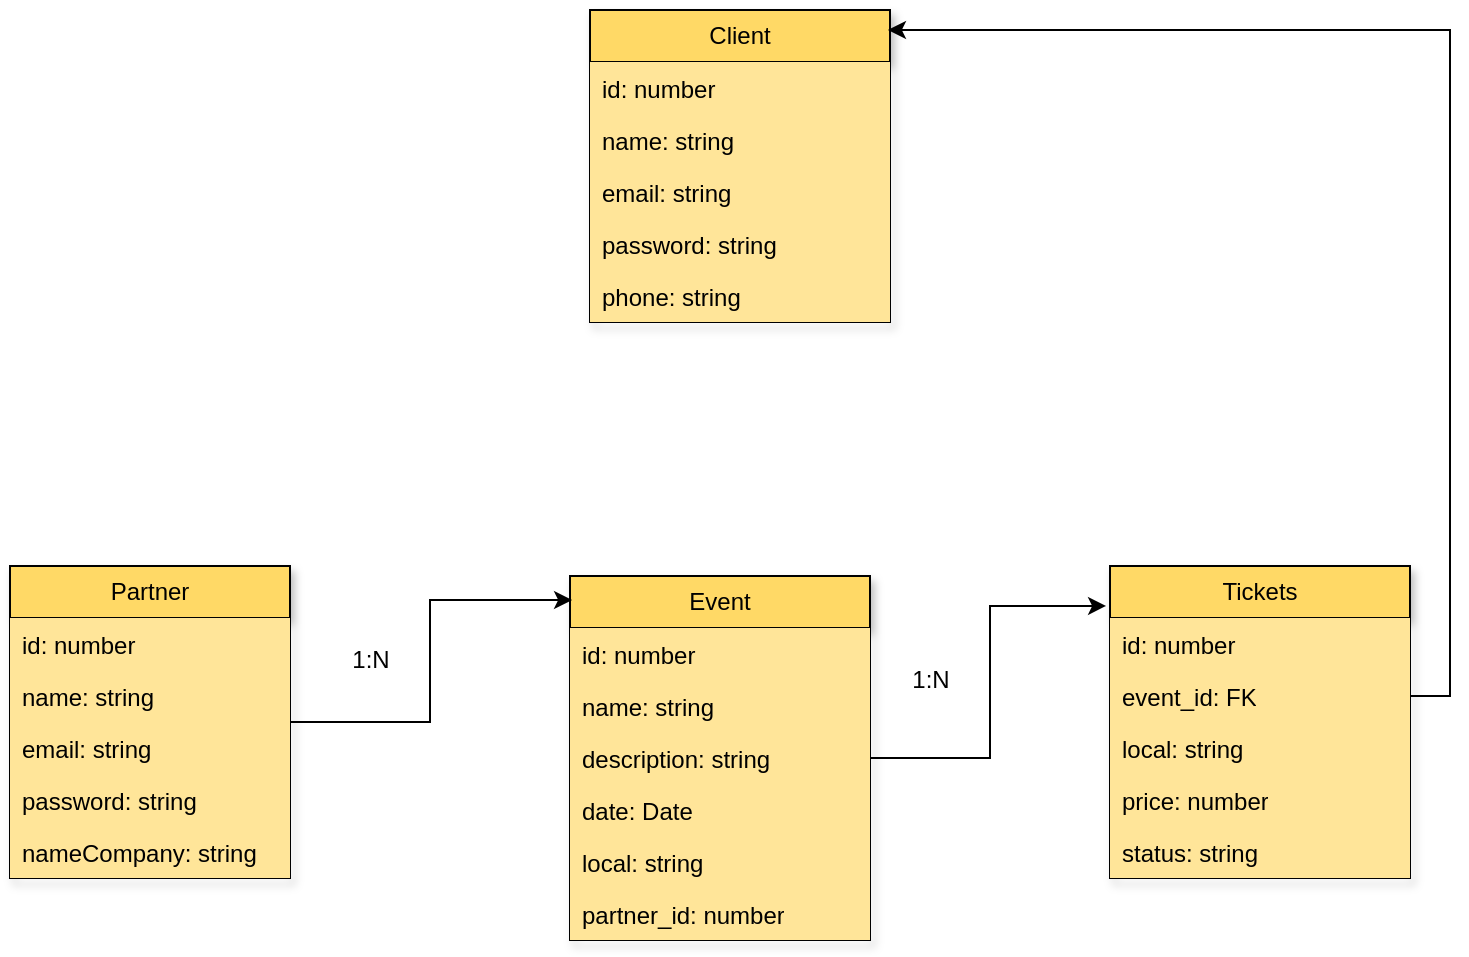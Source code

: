 <mxfile version="26.1.1">
  <diagram id="C5RBs43oDa-KdzZeNtuy" name="Page-1">
    <mxGraphModel dx="1674" dy="787" grid="1" gridSize="10" guides="1" tooltips="1" connect="1" arrows="1" fold="1" page="1" pageScale="1" pageWidth="827" pageHeight="1169" math="0" shadow="0">
      <root>
        <mxCell id="WIyWlLk6GJQsqaUBKTNV-0" />
        <mxCell id="WIyWlLk6GJQsqaUBKTNV-1" parent="WIyWlLk6GJQsqaUBKTNV-0" />
        <mxCell id="-EsqPFOroj16apbVaS9c-4" value="Partner" style="swimlane;fontStyle=0;childLayout=stackLayout;horizontal=1;startSize=26;fillColor=#FFD966;horizontalStack=0;resizeParent=1;resizeParentMax=0;resizeLast=0;collapsible=1;marginBottom=0;whiteSpace=wrap;html=1;shadow=1;" vertex="1" parent="WIyWlLk6GJQsqaUBKTNV-1">
          <mxGeometry x="20" y="398" width="140" height="156" as="geometry" />
        </mxCell>
        <mxCell id="-EsqPFOroj16apbVaS9c-5" value="id: number" style="text;strokeColor=none;fillColor=#FFE599;align=left;verticalAlign=top;spacingLeft=4;spacingRight=4;overflow=hidden;rotatable=0;points=[[0,0.5],[1,0.5]];portConstraint=eastwest;whiteSpace=wrap;html=1;" vertex="1" parent="-EsqPFOroj16apbVaS9c-4">
          <mxGeometry y="26" width="140" height="26" as="geometry" />
        </mxCell>
        <mxCell id="-EsqPFOroj16apbVaS9c-6" value="name: string" style="text;strokeColor=none;fillColor=#FFE599;align=left;verticalAlign=top;spacingLeft=4;spacingRight=4;overflow=hidden;rotatable=0;points=[[0,0.5],[1,0.5]];portConstraint=eastwest;whiteSpace=wrap;html=1;" vertex="1" parent="-EsqPFOroj16apbVaS9c-4">
          <mxGeometry y="52" width="140" height="26" as="geometry" />
        </mxCell>
        <mxCell id="-EsqPFOroj16apbVaS9c-7" value="email: string" style="text;strokeColor=none;fillColor=#FFE599;align=left;verticalAlign=top;spacingLeft=4;spacingRight=4;overflow=hidden;rotatable=0;points=[[0,0.5],[1,0.5]];portConstraint=eastwest;whiteSpace=wrap;html=1;" vertex="1" parent="-EsqPFOroj16apbVaS9c-4">
          <mxGeometry y="78" width="140" height="26" as="geometry" />
        </mxCell>
        <mxCell id="-EsqPFOroj16apbVaS9c-17" value="password: string" style="text;strokeColor=none;fillColor=#FFE599;align=left;verticalAlign=top;spacingLeft=4;spacingRight=4;overflow=hidden;rotatable=0;points=[[0,0.5],[1,0.5]];portConstraint=eastwest;whiteSpace=wrap;html=1;" vertex="1" parent="-EsqPFOroj16apbVaS9c-4">
          <mxGeometry y="104" width="140" height="26" as="geometry" />
        </mxCell>
        <mxCell id="-EsqPFOroj16apbVaS9c-9" value="nameCompany: string" style="text;strokeColor=none;fillColor=#FFE599;align=left;verticalAlign=top;spacingLeft=4;spacingRight=4;overflow=hidden;rotatable=0;points=[[0,0.5],[1,0.5]];portConstraint=eastwest;whiteSpace=wrap;html=1;" vertex="1" parent="-EsqPFOroj16apbVaS9c-4">
          <mxGeometry y="130" width="140" height="26" as="geometry" />
        </mxCell>
        <mxCell id="-EsqPFOroj16apbVaS9c-11" value="Client" style="swimlane;fontStyle=0;childLayout=stackLayout;horizontal=1;startSize=26;fillColor=#FFD966;horizontalStack=0;resizeParent=1;resizeParentMax=0;resizeLast=0;collapsible=1;marginBottom=0;whiteSpace=wrap;html=1;shadow=1;" vertex="1" parent="WIyWlLk6GJQsqaUBKTNV-1">
          <mxGeometry x="310" y="120" width="150" height="156" as="geometry" />
        </mxCell>
        <mxCell id="-EsqPFOroj16apbVaS9c-12" value="id: number" style="text;strokeColor=none;fillColor=#FFE599;align=left;verticalAlign=top;spacingLeft=4;spacingRight=4;overflow=hidden;rotatable=0;points=[[0,0.5],[1,0.5]];portConstraint=eastwest;whiteSpace=wrap;html=1;" vertex="1" parent="-EsqPFOroj16apbVaS9c-11">
          <mxGeometry y="26" width="150" height="26" as="geometry" />
        </mxCell>
        <mxCell id="-EsqPFOroj16apbVaS9c-13" value="name: string" style="text;strokeColor=none;fillColor=#FFE599;align=left;verticalAlign=top;spacingLeft=4;spacingRight=4;overflow=hidden;rotatable=0;points=[[0,0.5],[1,0.5]];portConstraint=eastwest;whiteSpace=wrap;html=1;" vertex="1" parent="-EsqPFOroj16apbVaS9c-11">
          <mxGeometry y="52" width="150" height="26" as="geometry" />
        </mxCell>
        <mxCell id="-EsqPFOroj16apbVaS9c-14" value="email: string" style="text;strokeColor=none;fillColor=#FFE599;align=left;verticalAlign=top;spacingLeft=4;spacingRight=4;overflow=hidden;rotatable=0;points=[[0,0.5],[1,0.5]];portConstraint=eastwest;whiteSpace=wrap;html=1;" vertex="1" parent="-EsqPFOroj16apbVaS9c-11">
          <mxGeometry y="78" width="150" height="26" as="geometry" />
        </mxCell>
        <mxCell id="-EsqPFOroj16apbVaS9c-15" value="password: string" style="text;strokeColor=none;fillColor=#FFE599;align=left;verticalAlign=top;spacingLeft=4;spacingRight=4;overflow=hidden;rotatable=0;points=[[0,0.5],[1,0.5]];portConstraint=eastwest;whiteSpace=wrap;html=1;" vertex="1" parent="-EsqPFOroj16apbVaS9c-11">
          <mxGeometry y="104" width="150" height="26" as="geometry" />
        </mxCell>
        <mxCell id="-EsqPFOroj16apbVaS9c-16" value="phone: string&lt;div&gt;&lt;br&gt;&lt;/div&gt;" style="text;strokeColor=none;fillColor=#FFE599;align=left;verticalAlign=top;spacingLeft=4;spacingRight=4;overflow=hidden;rotatable=0;points=[[0,0.5],[1,0.5]];portConstraint=eastwest;whiteSpace=wrap;html=1;" vertex="1" parent="-EsqPFOroj16apbVaS9c-11">
          <mxGeometry y="130" width="150" height="26" as="geometry" />
        </mxCell>
        <mxCell id="-EsqPFOroj16apbVaS9c-24" value="Event" style="swimlane;fontStyle=0;childLayout=stackLayout;horizontal=1;startSize=26;fillColor=#FFD966;horizontalStack=0;resizeParent=1;resizeParentMax=0;resizeLast=0;collapsible=1;marginBottom=0;whiteSpace=wrap;html=1;shadow=1;" vertex="1" parent="WIyWlLk6GJQsqaUBKTNV-1">
          <mxGeometry x="300" y="403" width="150" height="182" as="geometry" />
        </mxCell>
        <mxCell id="-EsqPFOroj16apbVaS9c-25" value="id: number" style="text;strokeColor=none;fillColor=#FFE599;align=left;verticalAlign=top;spacingLeft=4;spacingRight=4;overflow=hidden;rotatable=0;points=[[0,0.5],[1,0.5]];portConstraint=eastwest;whiteSpace=wrap;html=1;" vertex="1" parent="-EsqPFOroj16apbVaS9c-24">
          <mxGeometry y="26" width="150" height="26" as="geometry" />
        </mxCell>
        <mxCell id="-EsqPFOroj16apbVaS9c-26" value="name: string" style="text;strokeColor=none;fillColor=#FFE599;align=left;verticalAlign=top;spacingLeft=4;spacingRight=4;overflow=hidden;rotatable=0;points=[[0,0.5],[1,0.5]];portConstraint=eastwest;whiteSpace=wrap;html=1;" vertex="1" parent="-EsqPFOroj16apbVaS9c-24">
          <mxGeometry y="52" width="150" height="26" as="geometry" />
        </mxCell>
        <mxCell id="-EsqPFOroj16apbVaS9c-27" value="description: string" style="text;strokeColor=none;fillColor=#FFE599;align=left;verticalAlign=top;spacingLeft=4;spacingRight=4;overflow=hidden;rotatable=0;points=[[0,0.5],[1,0.5]];portConstraint=eastwest;whiteSpace=wrap;html=1;" vertex="1" parent="-EsqPFOroj16apbVaS9c-24">
          <mxGeometry y="78" width="150" height="26" as="geometry" />
        </mxCell>
        <mxCell id="-EsqPFOroj16apbVaS9c-28" value="date: Date" style="text;strokeColor=none;fillColor=#FFE599;align=left;verticalAlign=top;spacingLeft=4;spacingRight=4;overflow=hidden;rotatable=0;points=[[0,0.5],[1,0.5]];portConstraint=eastwest;whiteSpace=wrap;html=1;" vertex="1" parent="-EsqPFOroj16apbVaS9c-24">
          <mxGeometry y="104" width="150" height="26" as="geometry" />
        </mxCell>
        <mxCell id="-EsqPFOroj16apbVaS9c-29" value="&lt;div&gt;local: string&lt;/div&gt;" style="text;strokeColor=none;fillColor=#FFE599;align=left;verticalAlign=top;spacingLeft=4;spacingRight=4;overflow=hidden;rotatable=0;points=[[0,0.5],[1,0.5]];portConstraint=eastwest;whiteSpace=wrap;html=1;" vertex="1" parent="-EsqPFOroj16apbVaS9c-24">
          <mxGeometry y="130" width="150" height="26" as="geometry" />
        </mxCell>
        <mxCell id="-EsqPFOroj16apbVaS9c-30" value="partner_id: number" style="text;strokeColor=none;fillColor=#FFE599;align=left;verticalAlign=top;spacingLeft=4;spacingRight=4;overflow=hidden;rotatable=0;points=[[0,0.5],[1,0.5]];portConstraint=eastwest;whiteSpace=wrap;html=1;" vertex="1" parent="-EsqPFOroj16apbVaS9c-24">
          <mxGeometry y="156" width="150" height="26" as="geometry" />
        </mxCell>
        <mxCell id="-EsqPFOroj16apbVaS9c-31" value="Tickets" style="swimlane;fontStyle=0;childLayout=stackLayout;horizontal=1;startSize=26;fillColor=#FFD966;horizontalStack=0;resizeParent=1;resizeParentMax=0;resizeLast=0;collapsible=1;marginBottom=0;whiteSpace=wrap;html=1;shadow=1;" vertex="1" parent="WIyWlLk6GJQsqaUBKTNV-1">
          <mxGeometry x="570" y="398" width="150" height="156" as="geometry" />
        </mxCell>
        <mxCell id="-EsqPFOroj16apbVaS9c-32" value="id: number" style="text;strokeColor=none;fillColor=#FFE599;align=left;verticalAlign=top;spacingLeft=4;spacingRight=4;overflow=hidden;rotatable=0;points=[[0,0.5],[1,0.5]];portConstraint=eastwest;whiteSpace=wrap;html=1;" vertex="1" parent="-EsqPFOroj16apbVaS9c-31">
          <mxGeometry y="26" width="150" height="26" as="geometry" />
        </mxCell>
        <mxCell id="-EsqPFOroj16apbVaS9c-33" value="event_id: FK" style="text;strokeColor=none;fillColor=#FFE599;align=left;verticalAlign=top;spacingLeft=4;spacingRight=4;overflow=hidden;rotatable=0;points=[[0,0.5],[1,0.5]];portConstraint=eastwest;whiteSpace=wrap;html=1;" vertex="1" parent="-EsqPFOroj16apbVaS9c-31">
          <mxGeometry y="52" width="150" height="26" as="geometry" />
        </mxCell>
        <mxCell id="-EsqPFOroj16apbVaS9c-34" value="local: string" style="text;strokeColor=none;fillColor=#FFE599;align=left;verticalAlign=top;spacingLeft=4;spacingRight=4;overflow=hidden;rotatable=0;points=[[0,0.5],[1,0.5]];portConstraint=eastwest;whiteSpace=wrap;html=1;" vertex="1" parent="-EsqPFOroj16apbVaS9c-31">
          <mxGeometry y="78" width="150" height="26" as="geometry" />
        </mxCell>
        <mxCell id="-EsqPFOroj16apbVaS9c-35" value="price: number" style="text;strokeColor=none;fillColor=#FFE599;align=left;verticalAlign=top;spacingLeft=4;spacingRight=4;overflow=hidden;rotatable=0;points=[[0,0.5],[1,0.5]];portConstraint=eastwest;whiteSpace=wrap;html=1;" vertex="1" parent="-EsqPFOroj16apbVaS9c-31">
          <mxGeometry y="104" width="150" height="26" as="geometry" />
        </mxCell>
        <mxCell id="-EsqPFOroj16apbVaS9c-36" value="&lt;div&gt;status: string&lt;/div&gt;" style="text;strokeColor=none;fillColor=#FFE599;align=left;verticalAlign=top;spacingLeft=4;spacingRight=4;overflow=hidden;rotatable=0;points=[[0,0.5],[1,0.5]];portConstraint=eastwest;whiteSpace=wrap;html=1;" vertex="1" parent="-EsqPFOroj16apbVaS9c-31">
          <mxGeometry y="130" width="150" height="26" as="geometry" />
        </mxCell>
        <mxCell id="-EsqPFOroj16apbVaS9c-37" style="edgeStyle=orthogonalEdgeStyle;rounded=0;orthogonalLoop=1;jettySize=auto;html=1;entryX=-0.013;entryY=0.128;entryDx=0;entryDy=0;entryPerimeter=0;" edge="1" parent="WIyWlLk6GJQsqaUBKTNV-1" source="-EsqPFOroj16apbVaS9c-24" target="-EsqPFOroj16apbVaS9c-31">
          <mxGeometry relative="1" as="geometry" />
        </mxCell>
        <mxCell id="-EsqPFOroj16apbVaS9c-38" value="1:N" style="text;html=1;align=center;verticalAlign=middle;resizable=0;points=[];autosize=1;strokeColor=none;fillColor=none;" vertex="1" parent="WIyWlLk6GJQsqaUBKTNV-1">
          <mxGeometry x="460" y="440" width="40" height="30" as="geometry" />
        </mxCell>
        <mxCell id="-EsqPFOroj16apbVaS9c-39" style="edgeStyle=orthogonalEdgeStyle;rounded=0;orthogonalLoop=1;jettySize=auto;html=1;entryX=0.007;entryY=0.066;entryDx=0;entryDy=0;entryPerimeter=0;" edge="1" parent="WIyWlLk6GJQsqaUBKTNV-1" source="-EsqPFOroj16apbVaS9c-4" target="-EsqPFOroj16apbVaS9c-24">
          <mxGeometry relative="1" as="geometry" />
        </mxCell>
        <mxCell id="-EsqPFOroj16apbVaS9c-40" value="1:N" style="text;html=1;align=center;verticalAlign=middle;resizable=0;points=[];autosize=1;strokeColor=none;fillColor=none;" vertex="1" parent="WIyWlLk6GJQsqaUBKTNV-1">
          <mxGeometry x="180" y="430" width="40" height="30" as="geometry" />
        </mxCell>
        <mxCell id="-EsqPFOroj16apbVaS9c-44" style="edgeStyle=orthogonalEdgeStyle;rounded=0;orthogonalLoop=1;jettySize=auto;html=1;exitX=1;exitY=0.5;exitDx=0;exitDy=0;entryX=0.993;entryY=0.064;entryDx=0;entryDy=0;entryPerimeter=0;" edge="1" parent="WIyWlLk6GJQsqaUBKTNV-1" source="-EsqPFOroj16apbVaS9c-33" target="-EsqPFOroj16apbVaS9c-11">
          <mxGeometry relative="1" as="geometry" />
        </mxCell>
      </root>
    </mxGraphModel>
  </diagram>
</mxfile>
